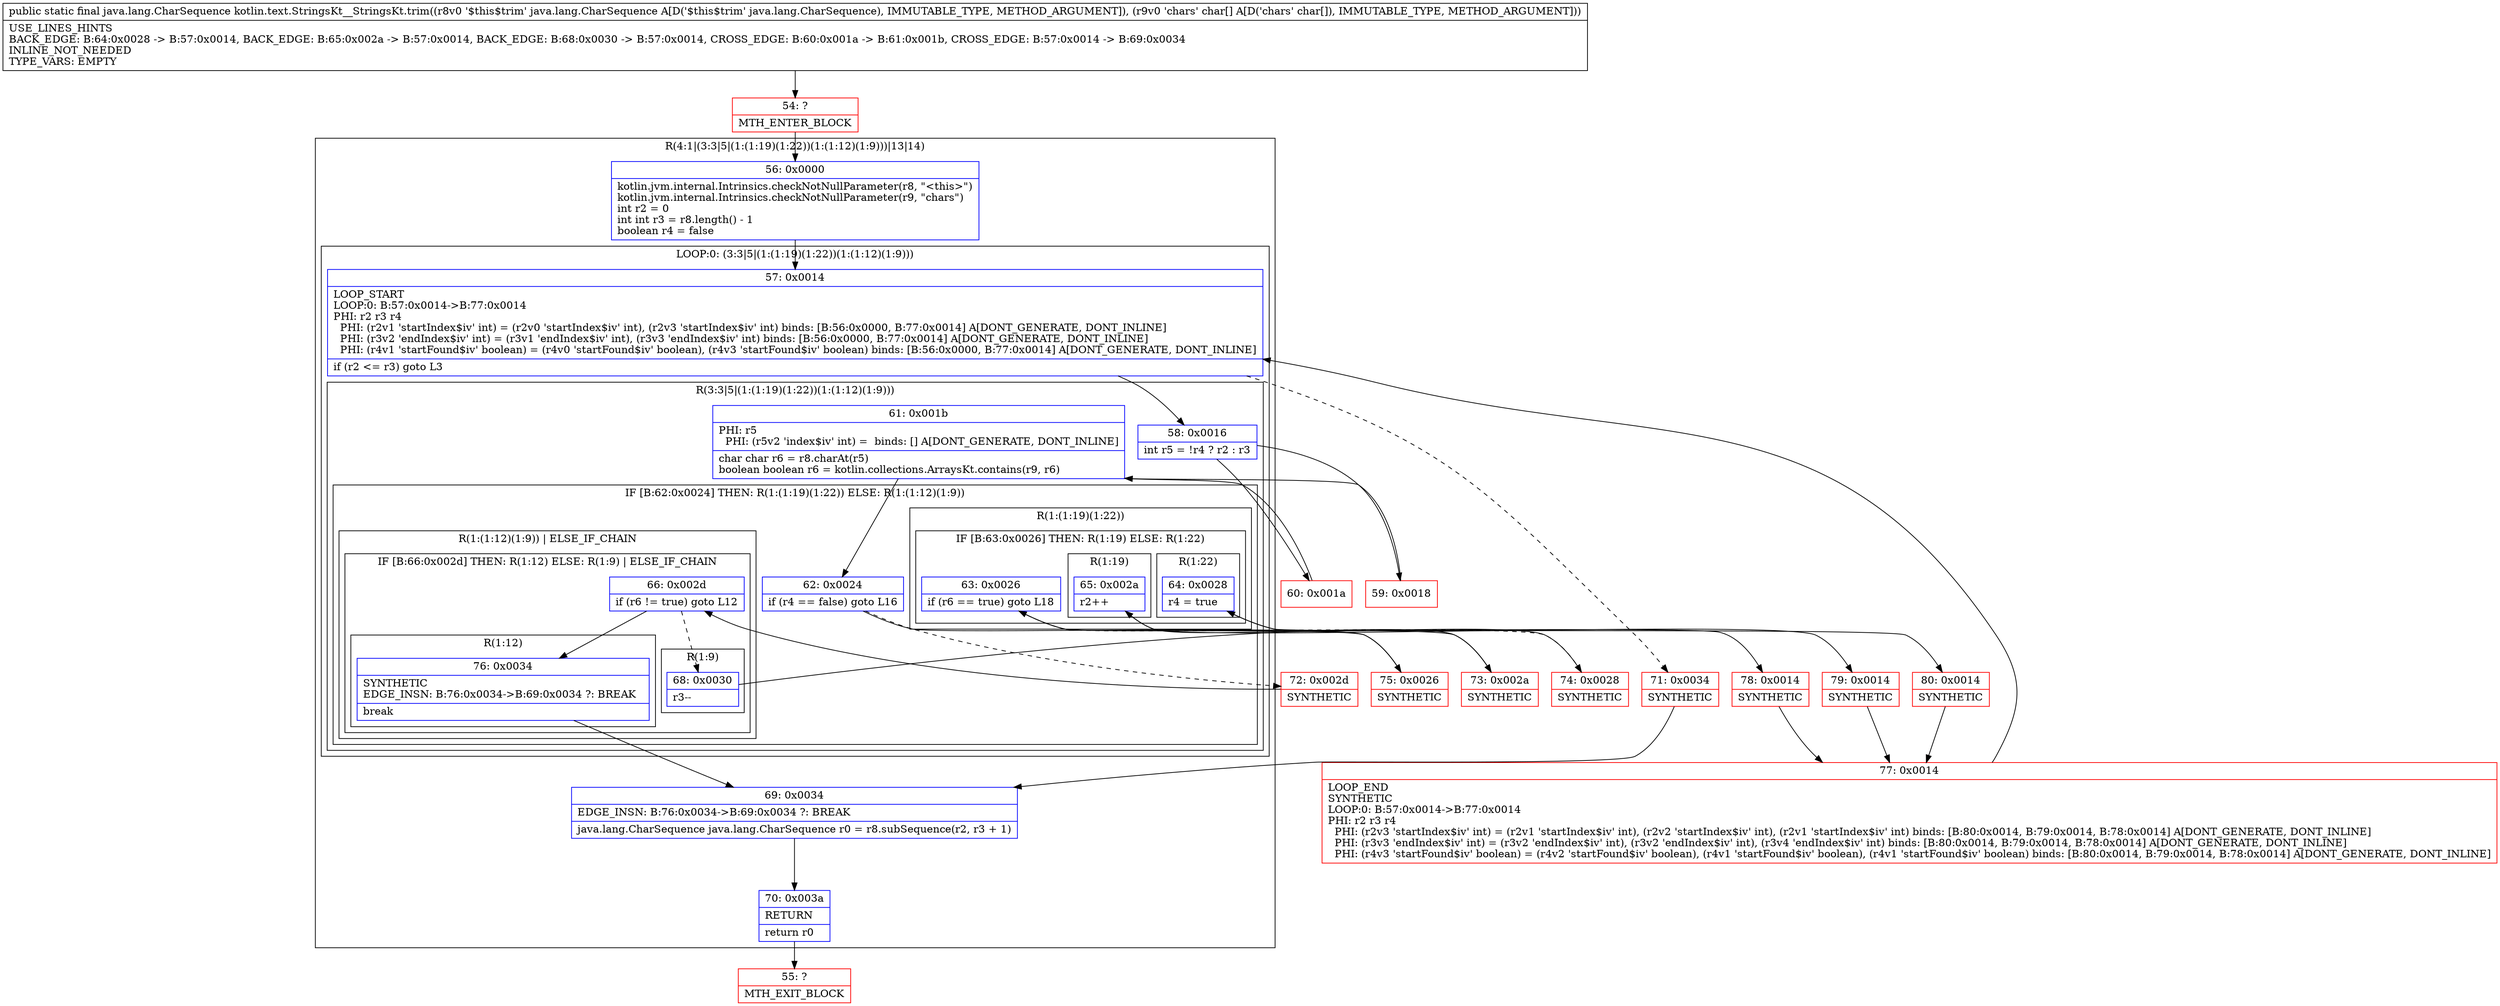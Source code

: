 digraph "CFG forkotlin.text.StringsKt__StringsKt.trim(Ljava\/lang\/CharSequence;[C)Ljava\/lang\/CharSequence;" {
subgraph cluster_Region_578071357 {
label = "R(4:1|(3:3|5|(1:(1:19)(1:22))(1:(1:12)(1:9)))|13|14)";
node [shape=record,color=blue];
Node_56 [shape=record,label="{56\:\ 0x0000|kotlin.jvm.internal.Intrinsics.checkNotNullParameter(r8, \"\<this\>\")\lkotlin.jvm.internal.Intrinsics.checkNotNullParameter(r9, \"chars\")\lint r2 = 0\lint int r3 = r8.length() \- 1\lboolean r4 = false\l}"];
subgraph cluster_LoopRegion_417293253 {
label = "LOOP:0: (3:3|5|(1:(1:19)(1:22))(1:(1:12)(1:9)))";
node [shape=record,color=blue];
Node_57 [shape=record,label="{57\:\ 0x0014|LOOP_START\lLOOP:0: B:57:0x0014\-\>B:77:0x0014\lPHI: r2 r3 r4 \l  PHI: (r2v1 'startIndex$iv' int) = (r2v0 'startIndex$iv' int), (r2v3 'startIndex$iv' int) binds: [B:56:0x0000, B:77:0x0014] A[DONT_GENERATE, DONT_INLINE]\l  PHI: (r3v2 'endIndex$iv' int) = (r3v1 'endIndex$iv' int), (r3v3 'endIndex$iv' int) binds: [B:56:0x0000, B:77:0x0014] A[DONT_GENERATE, DONT_INLINE]\l  PHI: (r4v1 'startFound$iv' boolean) = (r4v0 'startFound$iv' boolean), (r4v3 'startFound$iv' boolean) binds: [B:56:0x0000, B:77:0x0014] A[DONT_GENERATE, DONT_INLINE]\l|if (r2 \<= r3) goto L3\l}"];
subgraph cluster_Region_682789985 {
label = "R(3:3|5|(1:(1:19)(1:22))(1:(1:12)(1:9)))";
node [shape=record,color=blue];
Node_58 [shape=record,label="{58\:\ 0x0016|int r5 = !r4 ? r2 : r3\l}"];
Node_61 [shape=record,label="{61\:\ 0x001b|PHI: r5 \l  PHI: (r5v2 'index$iv' int) =  binds: [] A[DONT_GENERATE, DONT_INLINE]\l|char char r6 = r8.charAt(r5)\lboolean boolean r6 = kotlin.collections.ArraysKt.contains(r9, r6)\l}"];
subgraph cluster_IfRegion_849689319 {
label = "IF [B:62:0x0024] THEN: R(1:(1:19)(1:22)) ELSE: R(1:(1:12)(1:9))";
node [shape=record,color=blue];
Node_62 [shape=record,label="{62\:\ 0x0024|if (r4 == false) goto L16\l}"];
subgraph cluster_Region_1965844650 {
label = "R(1:(1:19)(1:22))";
node [shape=record,color=blue];
subgraph cluster_IfRegion_248019286 {
label = "IF [B:63:0x0026] THEN: R(1:19) ELSE: R(1:22)";
node [shape=record,color=blue];
Node_63 [shape=record,label="{63\:\ 0x0026|if (r6 == true) goto L18\l}"];
subgraph cluster_Region_296614298 {
label = "R(1:19)";
node [shape=record,color=blue];
Node_65 [shape=record,label="{65\:\ 0x002a|r2++\l}"];
}
subgraph cluster_Region_1359456841 {
label = "R(1:22)";
node [shape=record,color=blue];
Node_64 [shape=record,label="{64\:\ 0x0028|r4 = true\l}"];
}
}
}
subgraph cluster_Region_1715484961 {
label = "R(1:(1:12)(1:9)) | ELSE_IF_CHAIN\l";
node [shape=record,color=blue];
subgraph cluster_IfRegion_1719695145 {
label = "IF [B:66:0x002d] THEN: R(1:12) ELSE: R(1:9) | ELSE_IF_CHAIN\l";
node [shape=record,color=blue];
Node_66 [shape=record,label="{66\:\ 0x002d|if (r6 != true) goto L12\l}"];
subgraph cluster_Region_412130775 {
label = "R(1:12)";
node [shape=record,color=blue];
Node_76 [shape=record,label="{76\:\ 0x0034|SYNTHETIC\lEDGE_INSN: B:76:0x0034\-\>B:69:0x0034 ?: BREAK  \l|break\l}"];
}
subgraph cluster_Region_798549769 {
label = "R(1:9)";
node [shape=record,color=blue];
Node_68 [shape=record,label="{68\:\ 0x0030|r3\-\-\l}"];
}
}
}
}
}
}
Node_69 [shape=record,label="{69\:\ 0x0034|EDGE_INSN: B:76:0x0034\-\>B:69:0x0034 ?: BREAK  \l|java.lang.CharSequence java.lang.CharSequence r0 = r8.subSequence(r2, r3 + 1)\l}"];
Node_70 [shape=record,label="{70\:\ 0x003a|RETURN\l|return r0\l}"];
}
Node_54 [shape=record,color=red,label="{54\:\ ?|MTH_ENTER_BLOCK\l}"];
Node_59 [shape=record,color=red,label="{59\:\ 0x0018}"];
Node_72 [shape=record,color=red,label="{72\:\ 0x002d|SYNTHETIC\l}"];
Node_78 [shape=record,color=red,label="{78\:\ 0x0014|SYNTHETIC\l}"];
Node_77 [shape=record,color=red,label="{77\:\ 0x0014|LOOP_END\lSYNTHETIC\lLOOP:0: B:57:0x0014\-\>B:77:0x0014\lPHI: r2 r3 r4 \l  PHI: (r2v3 'startIndex$iv' int) = (r2v1 'startIndex$iv' int), (r2v2 'startIndex$iv' int), (r2v1 'startIndex$iv' int) binds: [B:80:0x0014, B:79:0x0014, B:78:0x0014] A[DONT_GENERATE, DONT_INLINE]\l  PHI: (r3v3 'endIndex$iv' int) = (r3v2 'endIndex$iv' int), (r3v2 'endIndex$iv' int), (r3v4 'endIndex$iv' int) binds: [B:80:0x0014, B:79:0x0014, B:78:0x0014] A[DONT_GENERATE, DONT_INLINE]\l  PHI: (r4v3 'startFound$iv' boolean) = (r4v2 'startFound$iv' boolean), (r4v1 'startFound$iv' boolean), (r4v1 'startFound$iv' boolean) binds: [B:80:0x0014, B:79:0x0014, B:78:0x0014] A[DONT_GENERATE, DONT_INLINE]\l}"];
Node_55 [shape=record,color=red,label="{55\:\ ?|MTH_EXIT_BLOCK\l}"];
Node_75 [shape=record,color=red,label="{75\:\ 0x0026|SYNTHETIC\l}"];
Node_73 [shape=record,color=red,label="{73\:\ 0x002a|SYNTHETIC\l}"];
Node_79 [shape=record,color=red,label="{79\:\ 0x0014|SYNTHETIC\l}"];
Node_74 [shape=record,color=red,label="{74\:\ 0x0028|SYNTHETIC\l}"];
Node_80 [shape=record,color=red,label="{80\:\ 0x0014|SYNTHETIC\l}"];
Node_60 [shape=record,color=red,label="{60\:\ 0x001a}"];
Node_71 [shape=record,color=red,label="{71\:\ 0x0034|SYNTHETIC\l}"];
MethodNode[shape=record,label="{public static final java.lang.CharSequence kotlin.text.StringsKt__StringsKt.trim((r8v0 '$this$trim' java.lang.CharSequence A[D('$this$trim' java.lang.CharSequence), IMMUTABLE_TYPE, METHOD_ARGUMENT]), (r9v0 'chars' char[] A[D('chars' char[]), IMMUTABLE_TYPE, METHOD_ARGUMENT]))  | USE_LINES_HINTS\lBACK_EDGE: B:64:0x0028 \-\> B:57:0x0014, BACK_EDGE: B:65:0x002a \-\> B:57:0x0014, BACK_EDGE: B:68:0x0030 \-\> B:57:0x0014, CROSS_EDGE: B:60:0x001a \-\> B:61:0x001b, CROSS_EDGE: B:57:0x0014 \-\> B:69:0x0034\lINLINE_NOT_NEEDED\lTYPE_VARS: EMPTY\l}"];
MethodNode -> Node_54;Node_56 -> Node_57;
Node_57 -> Node_58;
Node_57 -> Node_71[style=dashed];
Node_58 -> Node_59;
Node_58 -> Node_60;
Node_61 -> Node_62;
Node_62 -> Node_72[style=dashed];
Node_62 -> Node_75;
Node_63 -> Node_73;
Node_63 -> Node_74[style=dashed];
Node_65 -> Node_79;
Node_64 -> Node_80;
Node_66 -> Node_68[style=dashed];
Node_66 -> Node_76;
Node_76 -> Node_69;
Node_68 -> Node_78;
Node_69 -> Node_70;
Node_70 -> Node_55;
Node_54 -> Node_56;
Node_59 -> Node_61;
Node_72 -> Node_66;
Node_78 -> Node_77;
Node_77 -> Node_57;
Node_75 -> Node_63;
Node_73 -> Node_65;
Node_79 -> Node_77;
Node_74 -> Node_64;
Node_80 -> Node_77;
Node_60 -> Node_61;
Node_71 -> Node_69;
}

